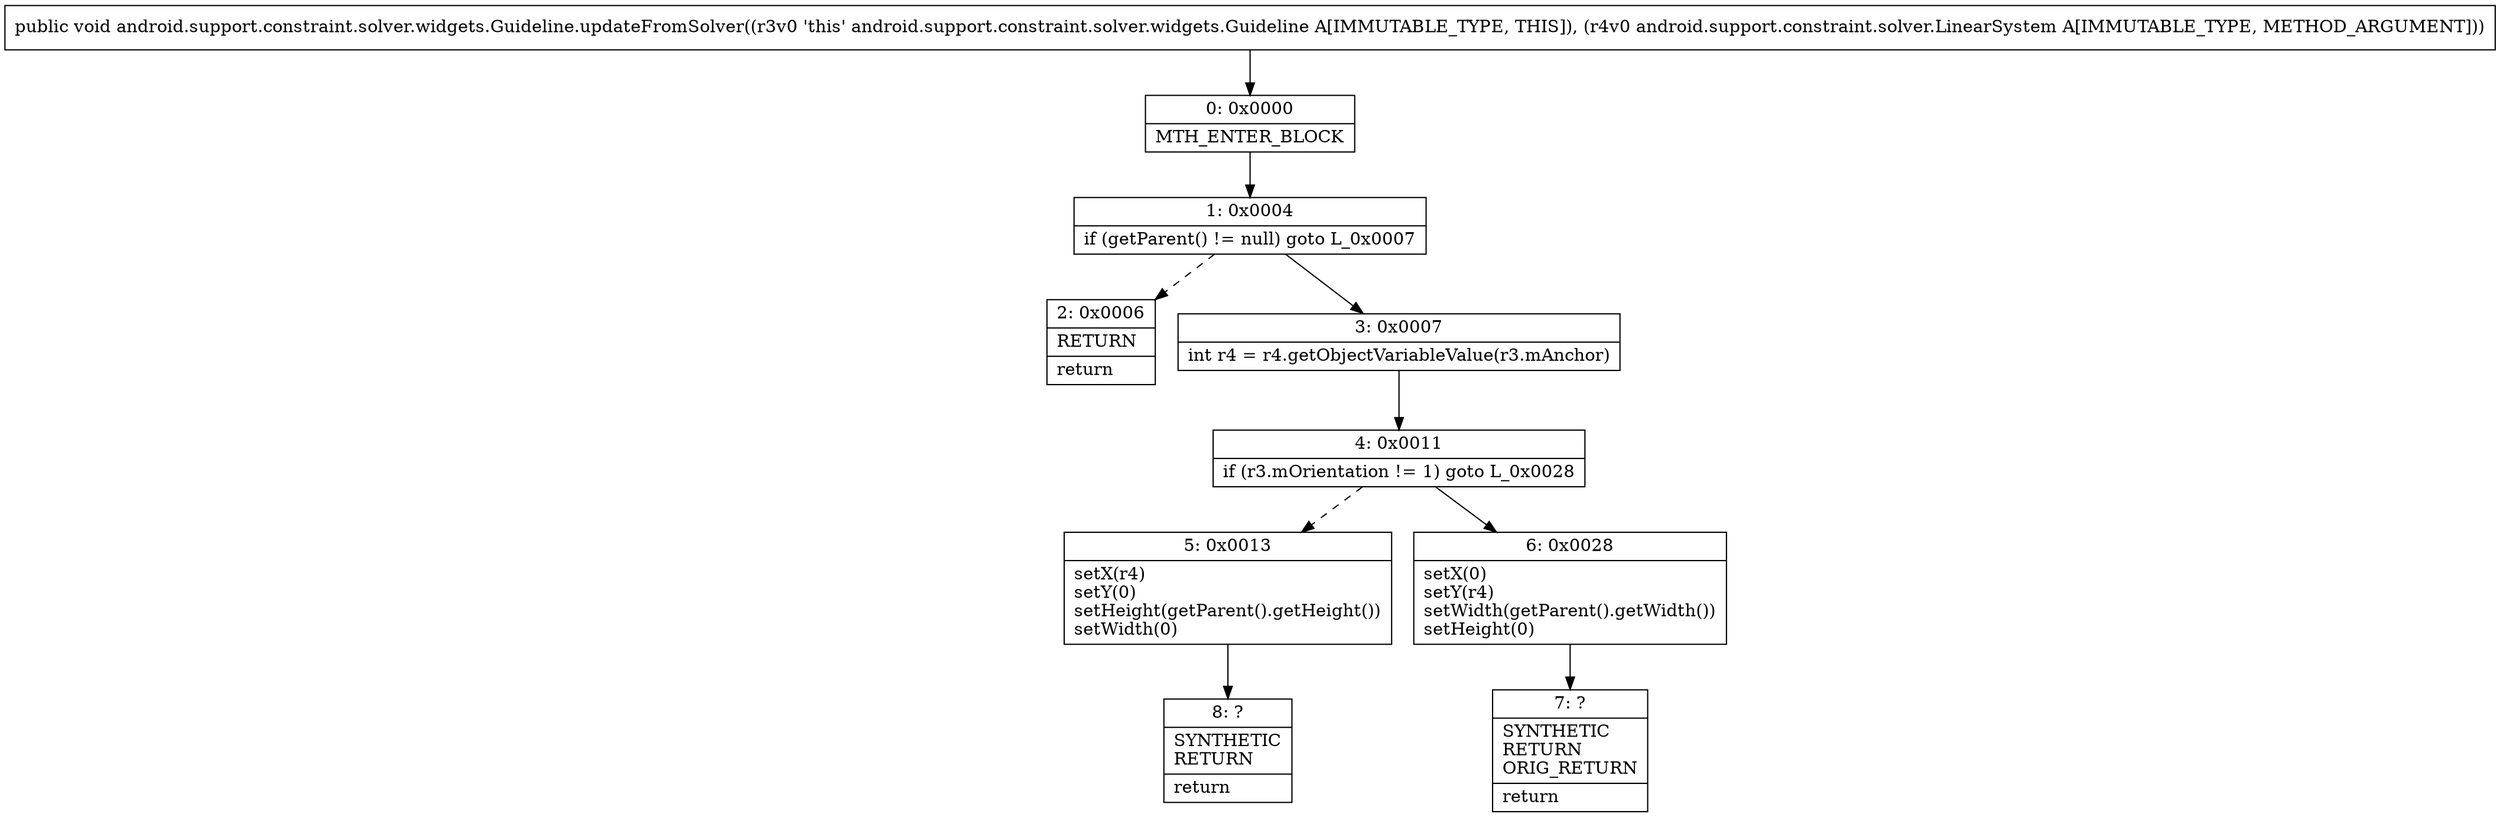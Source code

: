 digraph "CFG forandroid.support.constraint.solver.widgets.Guideline.updateFromSolver(Landroid\/support\/constraint\/solver\/LinearSystem;)V" {
Node_0 [shape=record,label="{0\:\ 0x0000|MTH_ENTER_BLOCK\l}"];
Node_1 [shape=record,label="{1\:\ 0x0004|if (getParent() != null) goto L_0x0007\l}"];
Node_2 [shape=record,label="{2\:\ 0x0006|RETURN\l|return\l}"];
Node_3 [shape=record,label="{3\:\ 0x0007|int r4 = r4.getObjectVariableValue(r3.mAnchor)\l}"];
Node_4 [shape=record,label="{4\:\ 0x0011|if (r3.mOrientation != 1) goto L_0x0028\l}"];
Node_5 [shape=record,label="{5\:\ 0x0013|setX(r4)\lsetY(0)\lsetHeight(getParent().getHeight())\lsetWidth(0)\l}"];
Node_6 [shape=record,label="{6\:\ 0x0028|setX(0)\lsetY(r4)\lsetWidth(getParent().getWidth())\lsetHeight(0)\l}"];
Node_7 [shape=record,label="{7\:\ ?|SYNTHETIC\lRETURN\lORIG_RETURN\l|return\l}"];
Node_8 [shape=record,label="{8\:\ ?|SYNTHETIC\lRETURN\l|return\l}"];
MethodNode[shape=record,label="{public void android.support.constraint.solver.widgets.Guideline.updateFromSolver((r3v0 'this' android.support.constraint.solver.widgets.Guideline A[IMMUTABLE_TYPE, THIS]), (r4v0 android.support.constraint.solver.LinearSystem A[IMMUTABLE_TYPE, METHOD_ARGUMENT])) }"];
MethodNode -> Node_0;
Node_0 -> Node_1;
Node_1 -> Node_2[style=dashed];
Node_1 -> Node_3;
Node_3 -> Node_4;
Node_4 -> Node_5[style=dashed];
Node_4 -> Node_6;
Node_5 -> Node_8;
Node_6 -> Node_7;
}

